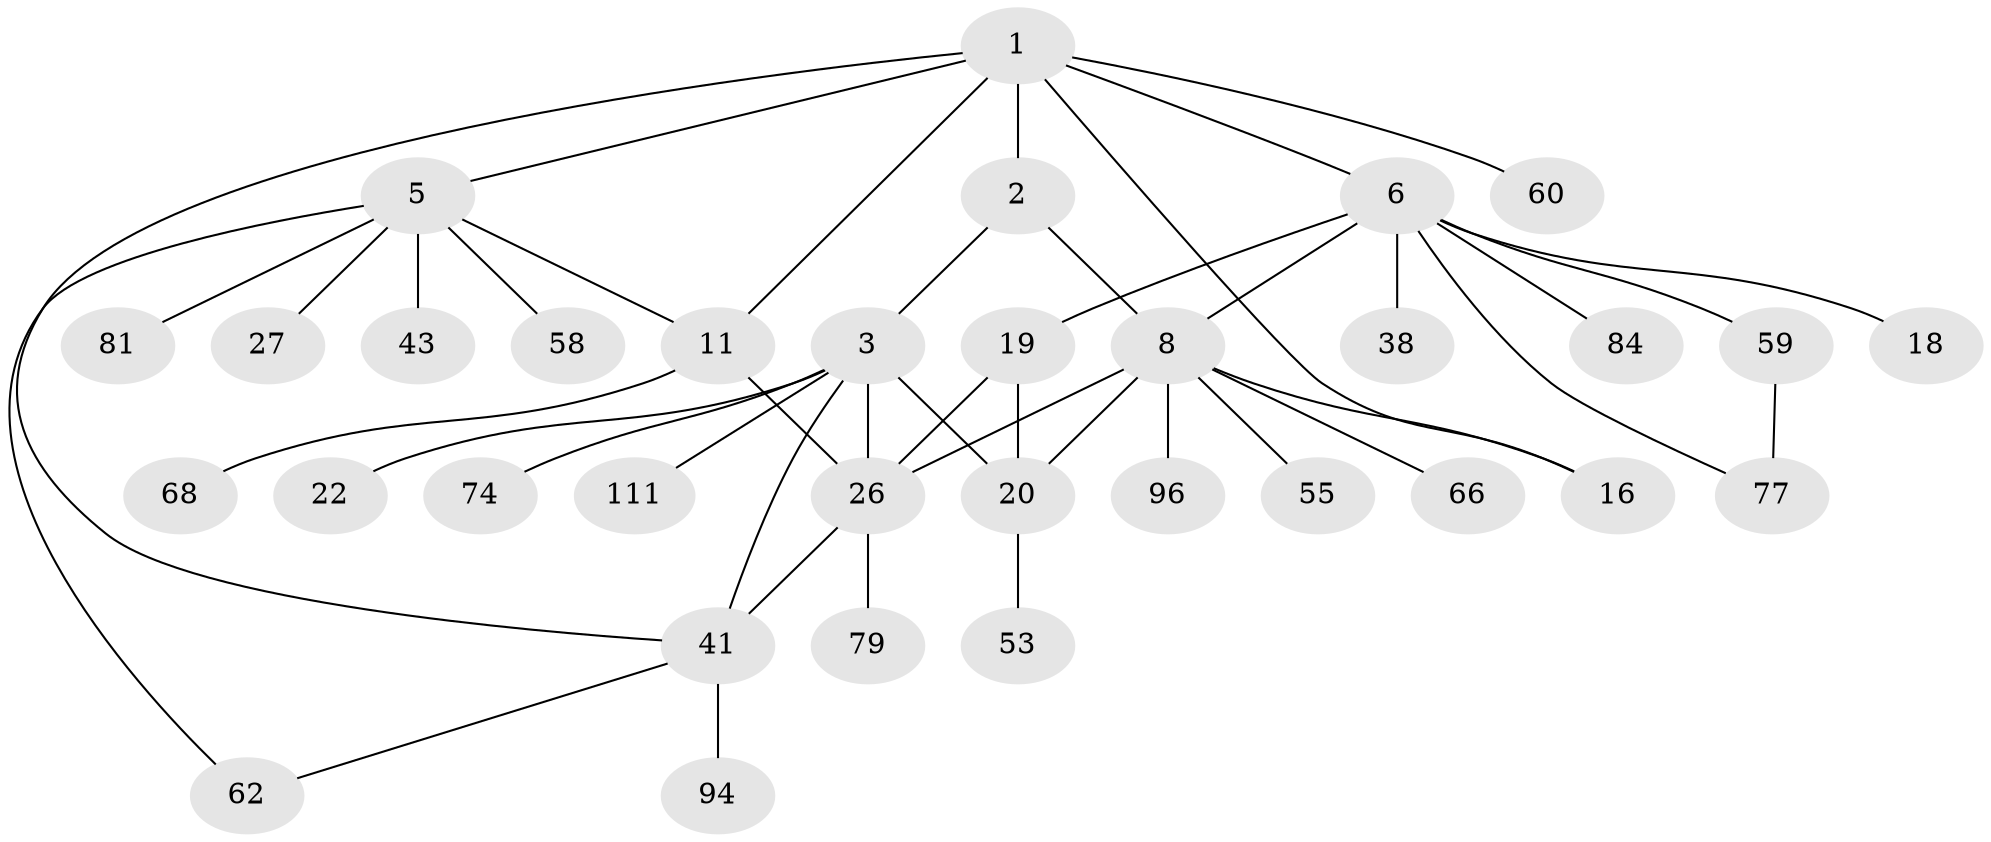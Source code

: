 // original degree distribution, {8: 0.009009009009009009, 3: 0.14414414414414414, 6: 0.02702702702702703, 5: 0.04504504504504504, 4: 0.07207207207207207, 1: 0.3783783783783784, 2: 0.3153153153153153, 7: 0.009009009009009009}
// Generated by graph-tools (version 1.1) at 2025/17/03/04/25 18:17:03]
// undirected, 33 vertices, 44 edges
graph export_dot {
graph [start="1"]
  node [color=gray90,style=filled];
  1 [super="+82"];
  2;
  3 [super="+4+37+30+67+42"];
  5 [super="+7+24+29+31"];
  6 [super="+34+102+14+21"];
  8 [super="+56+9+93+10+35"];
  11 [super="+15+97+46+12"];
  16 [super="+69"];
  18;
  19 [super="+65+40"];
  20 [super="+49+98"];
  22 [super="+88"];
  26 [super="+32+73+36"];
  27 [super="+107"];
  38 [super="+39"];
  41 [super="+63+52+64+50"];
  43;
  53;
  55 [super="+104"];
  58;
  59 [super="+108+76"];
  60 [super="+61"];
  62 [super="+70"];
  66 [super="+100"];
  68;
  74;
  77;
  79;
  81;
  84;
  94;
  96;
  111;
  1 -- 2;
  1 -- 5;
  1 -- 6;
  1 -- 11;
  1 -- 16;
  1 -- 60;
  1 -- 41;
  2 -- 3;
  2 -- 8;
  3 -- 41 [weight=2];
  3 -- 26 [weight=2];
  3 -- 22;
  3 -- 74;
  3 -- 20;
  3 -- 111;
  5 -- 58;
  5 -- 62;
  5 -- 81;
  5 -- 27;
  5 -- 43;
  5 -- 11;
  6 -- 59;
  6 -- 84;
  6 -- 38;
  6 -- 18;
  6 -- 19;
  6 -- 8;
  6 -- 77;
  8 -- 96;
  8 -- 20;
  8 -- 55;
  8 -- 16;
  8 -- 66;
  8 -- 26;
  11 -- 68;
  11 -- 26;
  19 -- 26;
  19 -- 20;
  20 -- 53;
  26 -- 79;
  26 -- 41;
  41 -- 94;
  41 -- 62;
  59 -- 77;
}
